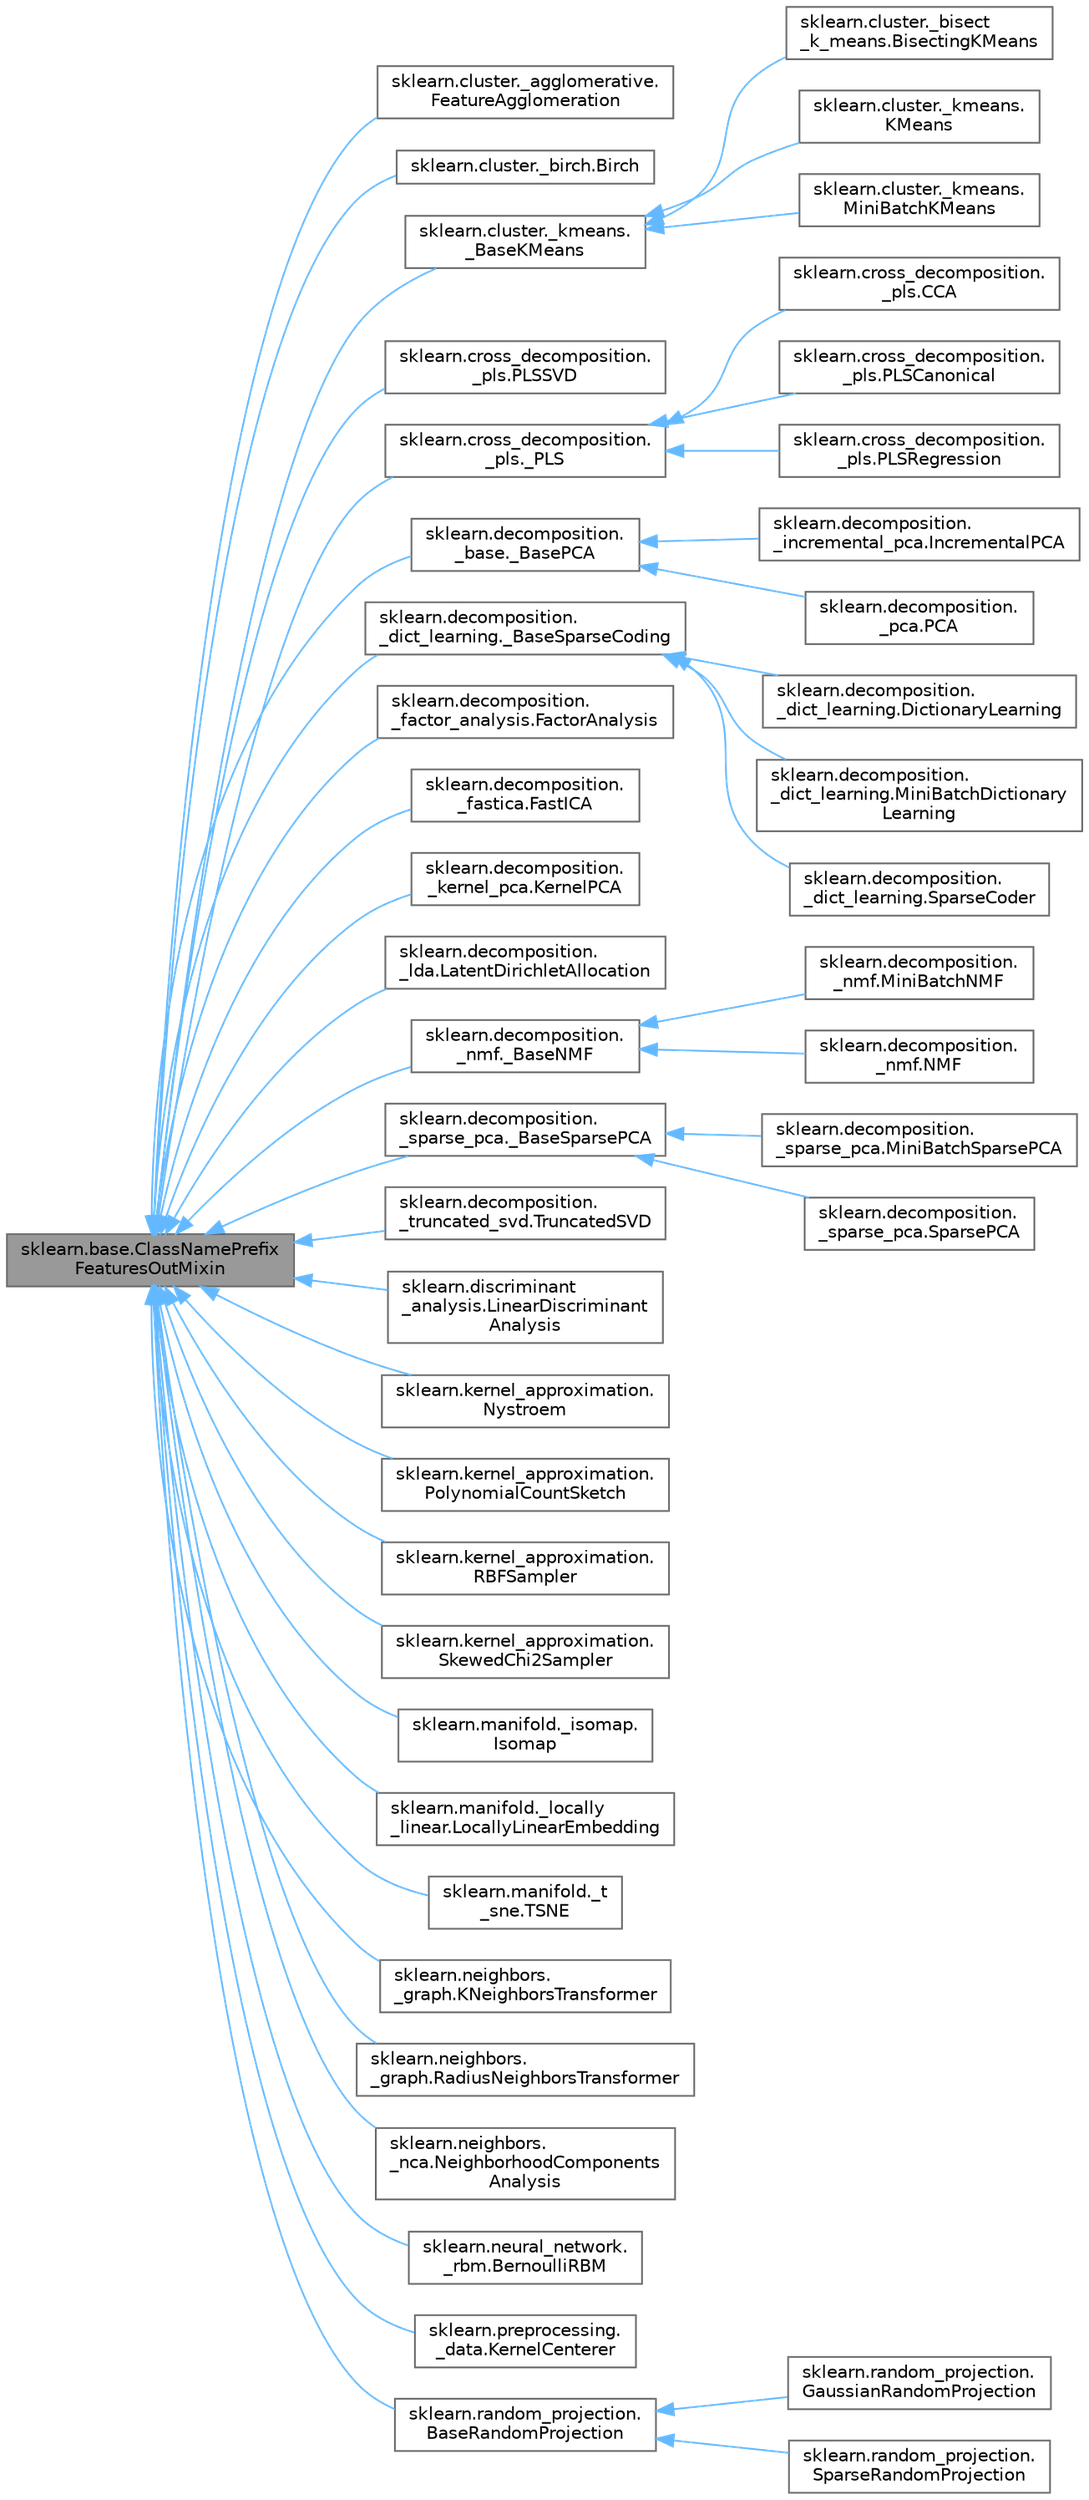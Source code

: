 digraph "sklearn.base.ClassNamePrefixFeaturesOutMixin"
{
 // LATEX_PDF_SIZE
  bgcolor="transparent";
  edge [fontname=Helvetica,fontsize=10,labelfontname=Helvetica,labelfontsize=10];
  node [fontname=Helvetica,fontsize=10,shape=box,height=0.2,width=0.4];
  rankdir="LR";
  Node1 [id="Node000001",label="sklearn.base.ClassNamePrefix\lFeaturesOutMixin",height=0.2,width=0.4,color="gray40", fillcolor="grey60", style="filled", fontcolor="black",tooltip=" "];
  Node1 -> Node2 [id="edge1_Node000001_Node000002",dir="back",color="steelblue1",style="solid",tooltip=" "];
  Node2 [id="Node000002",label="sklearn.cluster._agglomerative.\lFeatureAgglomeration",height=0.2,width=0.4,color="gray40", fillcolor="white", style="filled",URL="$dc/d6e/classsklearn_1_1cluster_1_1__agglomerative_1_1FeatureAgglomeration.html",tooltip=" "];
  Node1 -> Node3 [id="edge2_Node000001_Node000003",dir="back",color="steelblue1",style="solid",tooltip=" "];
  Node3 [id="Node000003",label="sklearn.cluster._birch.Birch",height=0.2,width=0.4,color="gray40", fillcolor="white", style="filled",URL="$d9/d3b/classsklearn_1_1cluster_1_1__birch_1_1Birch.html",tooltip=" "];
  Node1 -> Node4 [id="edge3_Node000001_Node000004",dir="back",color="steelblue1",style="solid",tooltip=" "];
  Node4 [id="Node000004",label="sklearn.cluster._kmeans.\l_BaseKMeans",height=0.2,width=0.4,color="gray40", fillcolor="white", style="filled",URL="$df/d2d/classsklearn_1_1cluster_1_1__kmeans_1_1__BaseKMeans.html",tooltip=" "];
  Node4 -> Node5 [id="edge4_Node000004_Node000005",dir="back",color="steelblue1",style="solid",tooltip=" "];
  Node5 [id="Node000005",label="sklearn.cluster._bisect\l_k_means.BisectingKMeans",height=0.2,width=0.4,color="gray40", fillcolor="white", style="filled",URL="$db/d2d/classsklearn_1_1cluster_1_1__bisect__k__means_1_1BisectingKMeans.html",tooltip=" "];
  Node4 -> Node6 [id="edge5_Node000004_Node000006",dir="back",color="steelblue1",style="solid",tooltip=" "];
  Node6 [id="Node000006",label="sklearn.cluster._kmeans.\lKMeans",height=0.2,width=0.4,color="gray40", fillcolor="white", style="filled",URL="$d5/d15/classsklearn_1_1cluster_1_1__kmeans_1_1KMeans.html",tooltip=" "];
  Node4 -> Node7 [id="edge6_Node000004_Node000007",dir="back",color="steelblue1",style="solid",tooltip=" "];
  Node7 [id="Node000007",label="sklearn.cluster._kmeans.\lMiniBatchKMeans",height=0.2,width=0.4,color="gray40", fillcolor="white", style="filled",URL="$de/dc0/classsklearn_1_1cluster_1_1__kmeans_1_1MiniBatchKMeans.html",tooltip=" "];
  Node1 -> Node8 [id="edge7_Node000001_Node000008",dir="back",color="steelblue1",style="solid",tooltip=" "];
  Node8 [id="Node000008",label="sklearn.cross_decomposition.\l_pls.PLSSVD",height=0.2,width=0.4,color="gray40", fillcolor="white", style="filled",URL="$dd/d3d/classsklearn_1_1cross__decomposition_1_1__pls_1_1PLSSVD.html",tooltip=" "];
  Node1 -> Node9 [id="edge8_Node000001_Node000009",dir="back",color="steelblue1",style="solid",tooltip=" "];
  Node9 [id="Node000009",label="sklearn.cross_decomposition.\l_pls._PLS",height=0.2,width=0.4,color="gray40", fillcolor="white", style="filled",URL="$d2/dbd/classsklearn_1_1cross__decomposition_1_1__pls_1_1__PLS.html",tooltip=" "];
  Node9 -> Node10 [id="edge9_Node000009_Node000010",dir="back",color="steelblue1",style="solid",tooltip=" "];
  Node10 [id="Node000010",label="sklearn.cross_decomposition.\l_pls.CCA",height=0.2,width=0.4,color="gray40", fillcolor="white", style="filled",URL="$d2/d7c/classsklearn_1_1cross__decomposition_1_1__pls_1_1CCA.html",tooltip=" "];
  Node9 -> Node11 [id="edge10_Node000009_Node000011",dir="back",color="steelblue1",style="solid",tooltip=" "];
  Node11 [id="Node000011",label="sklearn.cross_decomposition.\l_pls.PLSCanonical",height=0.2,width=0.4,color="gray40", fillcolor="white", style="filled",URL="$d6/dbd/classsklearn_1_1cross__decomposition_1_1__pls_1_1PLSCanonical.html",tooltip=" "];
  Node9 -> Node12 [id="edge11_Node000009_Node000012",dir="back",color="steelblue1",style="solid",tooltip=" "];
  Node12 [id="Node000012",label="sklearn.cross_decomposition.\l_pls.PLSRegression",height=0.2,width=0.4,color="gray40", fillcolor="white", style="filled",URL="$dd/d25/classsklearn_1_1cross__decomposition_1_1__pls_1_1PLSRegression.html",tooltip=" "];
  Node1 -> Node13 [id="edge12_Node000001_Node000013",dir="back",color="steelblue1",style="solid",tooltip=" "];
  Node13 [id="Node000013",label="sklearn.decomposition.\l_base._BasePCA",height=0.2,width=0.4,color="gray40", fillcolor="white", style="filled",URL="$d6/dcb/classsklearn_1_1decomposition_1_1__base_1_1__BasePCA.html",tooltip=" "];
  Node13 -> Node14 [id="edge13_Node000013_Node000014",dir="back",color="steelblue1",style="solid",tooltip=" "];
  Node14 [id="Node000014",label="sklearn.decomposition.\l_incremental_pca.IncrementalPCA",height=0.2,width=0.4,color="gray40", fillcolor="white", style="filled",URL="$d0/d43/classsklearn_1_1decomposition_1_1__incremental__pca_1_1IncrementalPCA.html",tooltip=" "];
  Node13 -> Node15 [id="edge14_Node000013_Node000015",dir="back",color="steelblue1",style="solid",tooltip=" "];
  Node15 [id="Node000015",label="sklearn.decomposition.\l_pca.PCA",height=0.2,width=0.4,color="gray40", fillcolor="white", style="filled",URL="$d1/d9a/classsklearn_1_1decomposition_1_1__pca_1_1PCA.html",tooltip=" "];
  Node1 -> Node16 [id="edge15_Node000001_Node000016",dir="back",color="steelblue1",style="solid",tooltip=" "];
  Node16 [id="Node000016",label="sklearn.decomposition.\l_dict_learning._BaseSparseCoding",height=0.2,width=0.4,color="gray40", fillcolor="white", style="filled",URL="$d8/dda/classsklearn_1_1decomposition_1_1__dict__learning_1_1__BaseSparseCoding.html",tooltip=" "];
  Node16 -> Node17 [id="edge16_Node000016_Node000017",dir="back",color="steelblue1",style="solid",tooltip=" "];
  Node17 [id="Node000017",label="sklearn.decomposition.\l_dict_learning.DictionaryLearning",height=0.2,width=0.4,color="gray40", fillcolor="white", style="filled",URL="$db/d05/classsklearn_1_1decomposition_1_1__dict__learning_1_1DictionaryLearning.html",tooltip=" "];
  Node16 -> Node18 [id="edge17_Node000016_Node000018",dir="back",color="steelblue1",style="solid",tooltip=" "];
  Node18 [id="Node000018",label="sklearn.decomposition.\l_dict_learning.MiniBatchDictionary\lLearning",height=0.2,width=0.4,color="gray40", fillcolor="white", style="filled",URL="$df/d60/classsklearn_1_1decomposition_1_1__dict__learning_1_1MiniBatchDictionaryLearning.html",tooltip=" "];
  Node16 -> Node19 [id="edge18_Node000016_Node000019",dir="back",color="steelblue1",style="solid",tooltip=" "];
  Node19 [id="Node000019",label="sklearn.decomposition.\l_dict_learning.SparseCoder",height=0.2,width=0.4,color="gray40", fillcolor="white", style="filled",URL="$d8/d2a/classsklearn_1_1decomposition_1_1__dict__learning_1_1SparseCoder.html",tooltip=" "];
  Node1 -> Node20 [id="edge19_Node000001_Node000020",dir="back",color="steelblue1",style="solid",tooltip=" "];
  Node20 [id="Node000020",label="sklearn.decomposition.\l_factor_analysis.FactorAnalysis",height=0.2,width=0.4,color="gray40", fillcolor="white", style="filled",URL="$d4/d06/classsklearn_1_1decomposition_1_1__factor__analysis_1_1FactorAnalysis.html",tooltip=" "];
  Node1 -> Node21 [id="edge20_Node000001_Node000021",dir="back",color="steelblue1",style="solid",tooltip=" "];
  Node21 [id="Node000021",label="sklearn.decomposition.\l_fastica.FastICA",height=0.2,width=0.4,color="gray40", fillcolor="white", style="filled",URL="$d1/de9/classsklearn_1_1decomposition_1_1__fastica_1_1FastICA.html",tooltip=" "];
  Node1 -> Node22 [id="edge21_Node000001_Node000022",dir="back",color="steelblue1",style="solid",tooltip=" "];
  Node22 [id="Node000022",label="sklearn.decomposition.\l_kernel_pca.KernelPCA",height=0.2,width=0.4,color="gray40", fillcolor="white", style="filled",URL="$d1/d92/classsklearn_1_1decomposition_1_1__kernel__pca_1_1KernelPCA.html",tooltip=" "];
  Node1 -> Node23 [id="edge22_Node000001_Node000023",dir="back",color="steelblue1",style="solid",tooltip=" "];
  Node23 [id="Node000023",label="sklearn.decomposition.\l_lda.LatentDirichletAllocation",height=0.2,width=0.4,color="gray40", fillcolor="white", style="filled",URL="$da/d17/classsklearn_1_1decomposition_1_1__lda_1_1LatentDirichletAllocation.html",tooltip=" "];
  Node1 -> Node24 [id="edge23_Node000001_Node000024",dir="back",color="steelblue1",style="solid",tooltip=" "];
  Node24 [id="Node000024",label="sklearn.decomposition.\l_nmf._BaseNMF",height=0.2,width=0.4,color="gray40", fillcolor="white", style="filled",URL="$de/d90/classsklearn_1_1decomposition_1_1__nmf_1_1__BaseNMF.html",tooltip=" "];
  Node24 -> Node25 [id="edge24_Node000024_Node000025",dir="back",color="steelblue1",style="solid",tooltip=" "];
  Node25 [id="Node000025",label="sklearn.decomposition.\l_nmf.MiniBatchNMF",height=0.2,width=0.4,color="gray40", fillcolor="white", style="filled",URL="$d2/d16/classsklearn_1_1decomposition_1_1__nmf_1_1MiniBatchNMF.html",tooltip=" "];
  Node24 -> Node26 [id="edge25_Node000024_Node000026",dir="back",color="steelblue1",style="solid",tooltip=" "];
  Node26 [id="Node000026",label="sklearn.decomposition.\l_nmf.NMF",height=0.2,width=0.4,color="gray40", fillcolor="white", style="filled",URL="$d0/db2/classsklearn_1_1decomposition_1_1__nmf_1_1NMF.html",tooltip=" "];
  Node1 -> Node27 [id="edge26_Node000001_Node000027",dir="back",color="steelblue1",style="solid",tooltip=" "];
  Node27 [id="Node000027",label="sklearn.decomposition.\l_sparse_pca._BaseSparsePCA",height=0.2,width=0.4,color="gray40", fillcolor="white", style="filled",URL="$de/ddc/classsklearn_1_1decomposition_1_1__sparse__pca_1_1__BaseSparsePCA.html",tooltip=" "];
  Node27 -> Node28 [id="edge27_Node000027_Node000028",dir="back",color="steelblue1",style="solid",tooltip=" "];
  Node28 [id="Node000028",label="sklearn.decomposition.\l_sparse_pca.MiniBatchSparsePCA",height=0.2,width=0.4,color="gray40", fillcolor="white", style="filled",URL="$d6/d00/classsklearn_1_1decomposition_1_1__sparse__pca_1_1MiniBatchSparsePCA.html",tooltip=" "];
  Node27 -> Node29 [id="edge28_Node000027_Node000029",dir="back",color="steelblue1",style="solid",tooltip=" "];
  Node29 [id="Node000029",label="sklearn.decomposition.\l_sparse_pca.SparsePCA",height=0.2,width=0.4,color="gray40", fillcolor="white", style="filled",URL="$d4/d9e/classsklearn_1_1decomposition_1_1__sparse__pca_1_1SparsePCA.html",tooltip=" "];
  Node1 -> Node30 [id="edge29_Node000001_Node000030",dir="back",color="steelblue1",style="solid",tooltip=" "];
  Node30 [id="Node000030",label="sklearn.decomposition.\l_truncated_svd.TruncatedSVD",height=0.2,width=0.4,color="gray40", fillcolor="white", style="filled",URL="$df/d53/classsklearn_1_1decomposition_1_1__truncated__svd_1_1TruncatedSVD.html",tooltip=" "];
  Node1 -> Node31 [id="edge30_Node000001_Node000031",dir="back",color="steelblue1",style="solid",tooltip=" "];
  Node31 [id="Node000031",label="sklearn.discriminant\l_analysis.LinearDiscriminant\lAnalysis",height=0.2,width=0.4,color="gray40", fillcolor="white", style="filled",URL="$d3/d03/classsklearn_1_1discriminant__analysis_1_1LinearDiscriminantAnalysis.html",tooltip=" "];
  Node1 -> Node32 [id="edge31_Node000001_Node000032",dir="back",color="steelblue1",style="solid",tooltip=" "];
  Node32 [id="Node000032",label="sklearn.kernel_approximation.\lNystroem",height=0.2,width=0.4,color="gray40", fillcolor="white", style="filled",URL="$d7/d18/classsklearn_1_1kernel__approximation_1_1Nystroem.html",tooltip=" "];
  Node1 -> Node33 [id="edge32_Node000001_Node000033",dir="back",color="steelblue1",style="solid",tooltip=" "];
  Node33 [id="Node000033",label="sklearn.kernel_approximation.\lPolynomialCountSketch",height=0.2,width=0.4,color="gray40", fillcolor="white", style="filled",URL="$db/d5b/classsklearn_1_1kernel__approximation_1_1PolynomialCountSketch.html",tooltip=" "];
  Node1 -> Node34 [id="edge33_Node000001_Node000034",dir="back",color="steelblue1",style="solid",tooltip=" "];
  Node34 [id="Node000034",label="sklearn.kernel_approximation.\lRBFSampler",height=0.2,width=0.4,color="gray40", fillcolor="white", style="filled",URL="$da/d71/classsklearn_1_1kernel__approximation_1_1RBFSampler.html",tooltip=" "];
  Node1 -> Node35 [id="edge34_Node000001_Node000035",dir="back",color="steelblue1",style="solid",tooltip=" "];
  Node35 [id="Node000035",label="sklearn.kernel_approximation.\lSkewedChi2Sampler",height=0.2,width=0.4,color="gray40", fillcolor="white", style="filled",URL="$da/d4d/classsklearn_1_1kernel__approximation_1_1SkewedChi2Sampler.html",tooltip=" "];
  Node1 -> Node36 [id="edge35_Node000001_Node000036",dir="back",color="steelblue1",style="solid",tooltip=" "];
  Node36 [id="Node000036",label="sklearn.manifold._isomap.\lIsomap",height=0.2,width=0.4,color="gray40", fillcolor="white", style="filled",URL="$de/d08/classsklearn_1_1manifold_1_1__isomap_1_1Isomap.html",tooltip=" "];
  Node1 -> Node37 [id="edge36_Node000001_Node000037",dir="back",color="steelblue1",style="solid",tooltip=" "];
  Node37 [id="Node000037",label="sklearn.manifold._locally\l_linear.LocallyLinearEmbedding",height=0.2,width=0.4,color="gray40", fillcolor="white", style="filled",URL="$d2/d68/classsklearn_1_1manifold_1_1__locally__linear_1_1LocallyLinearEmbedding.html",tooltip=" "];
  Node1 -> Node38 [id="edge37_Node000001_Node000038",dir="back",color="steelblue1",style="solid",tooltip=" "];
  Node38 [id="Node000038",label="sklearn.manifold._t\l_sne.TSNE",height=0.2,width=0.4,color="gray40", fillcolor="white", style="filled",URL="$d5/d69/classsklearn_1_1manifold_1_1__t__sne_1_1TSNE.html",tooltip=" "];
  Node1 -> Node39 [id="edge38_Node000001_Node000039",dir="back",color="steelblue1",style="solid",tooltip=" "];
  Node39 [id="Node000039",label="sklearn.neighbors.\l_graph.KNeighborsTransformer",height=0.2,width=0.4,color="gray40", fillcolor="white", style="filled",URL="$d6/d36/classsklearn_1_1neighbors_1_1__graph_1_1KNeighborsTransformer.html",tooltip=" "];
  Node1 -> Node40 [id="edge39_Node000001_Node000040",dir="back",color="steelblue1",style="solid",tooltip=" "];
  Node40 [id="Node000040",label="sklearn.neighbors.\l_graph.RadiusNeighborsTransformer",height=0.2,width=0.4,color="gray40", fillcolor="white", style="filled",URL="$d4/de5/classsklearn_1_1neighbors_1_1__graph_1_1RadiusNeighborsTransformer.html",tooltip=" "];
  Node1 -> Node41 [id="edge40_Node000001_Node000041",dir="back",color="steelblue1",style="solid",tooltip=" "];
  Node41 [id="Node000041",label="sklearn.neighbors.\l_nca.NeighborhoodComponents\lAnalysis",height=0.2,width=0.4,color="gray40", fillcolor="white", style="filled",URL="$d8/d08/classsklearn_1_1neighbors_1_1__nca_1_1NeighborhoodComponentsAnalysis.html",tooltip=" "];
  Node1 -> Node42 [id="edge41_Node000001_Node000042",dir="back",color="steelblue1",style="solid",tooltip=" "];
  Node42 [id="Node000042",label="sklearn.neural_network.\l_rbm.BernoulliRBM",height=0.2,width=0.4,color="gray40", fillcolor="white", style="filled",URL="$d4/d2d/classsklearn_1_1neural__network_1_1__rbm_1_1BernoulliRBM.html",tooltip=" "];
  Node1 -> Node43 [id="edge42_Node000001_Node000043",dir="back",color="steelblue1",style="solid",tooltip=" "];
  Node43 [id="Node000043",label="sklearn.preprocessing.\l_data.KernelCenterer",height=0.2,width=0.4,color="gray40", fillcolor="white", style="filled",URL="$dd/dd7/classsklearn_1_1preprocessing_1_1__data_1_1KernelCenterer.html",tooltip=" "];
  Node1 -> Node44 [id="edge43_Node000001_Node000044",dir="back",color="steelblue1",style="solid",tooltip=" "];
  Node44 [id="Node000044",label="sklearn.random_projection.\lBaseRandomProjection",height=0.2,width=0.4,color="gray40", fillcolor="white", style="filled",URL="$db/d2c/classsklearn_1_1random__projection_1_1BaseRandomProjection.html",tooltip=" "];
  Node44 -> Node45 [id="edge44_Node000044_Node000045",dir="back",color="steelblue1",style="solid",tooltip=" "];
  Node45 [id="Node000045",label="sklearn.random_projection.\lGaussianRandomProjection",height=0.2,width=0.4,color="gray40", fillcolor="white", style="filled",URL="$d1/d05/classsklearn_1_1random__projection_1_1GaussianRandomProjection.html",tooltip=" "];
  Node44 -> Node46 [id="edge45_Node000044_Node000046",dir="back",color="steelblue1",style="solid",tooltip=" "];
  Node46 [id="Node000046",label="sklearn.random_projection.\lSparseRandomProjection",height=0.2,width=0.4,color="gray40", fillcolor="white", style="filled",URL="$d9/d24/classsklearn_1_1random__projection_1_1SparseRandomProjection.html",tooltip=" "];
}
